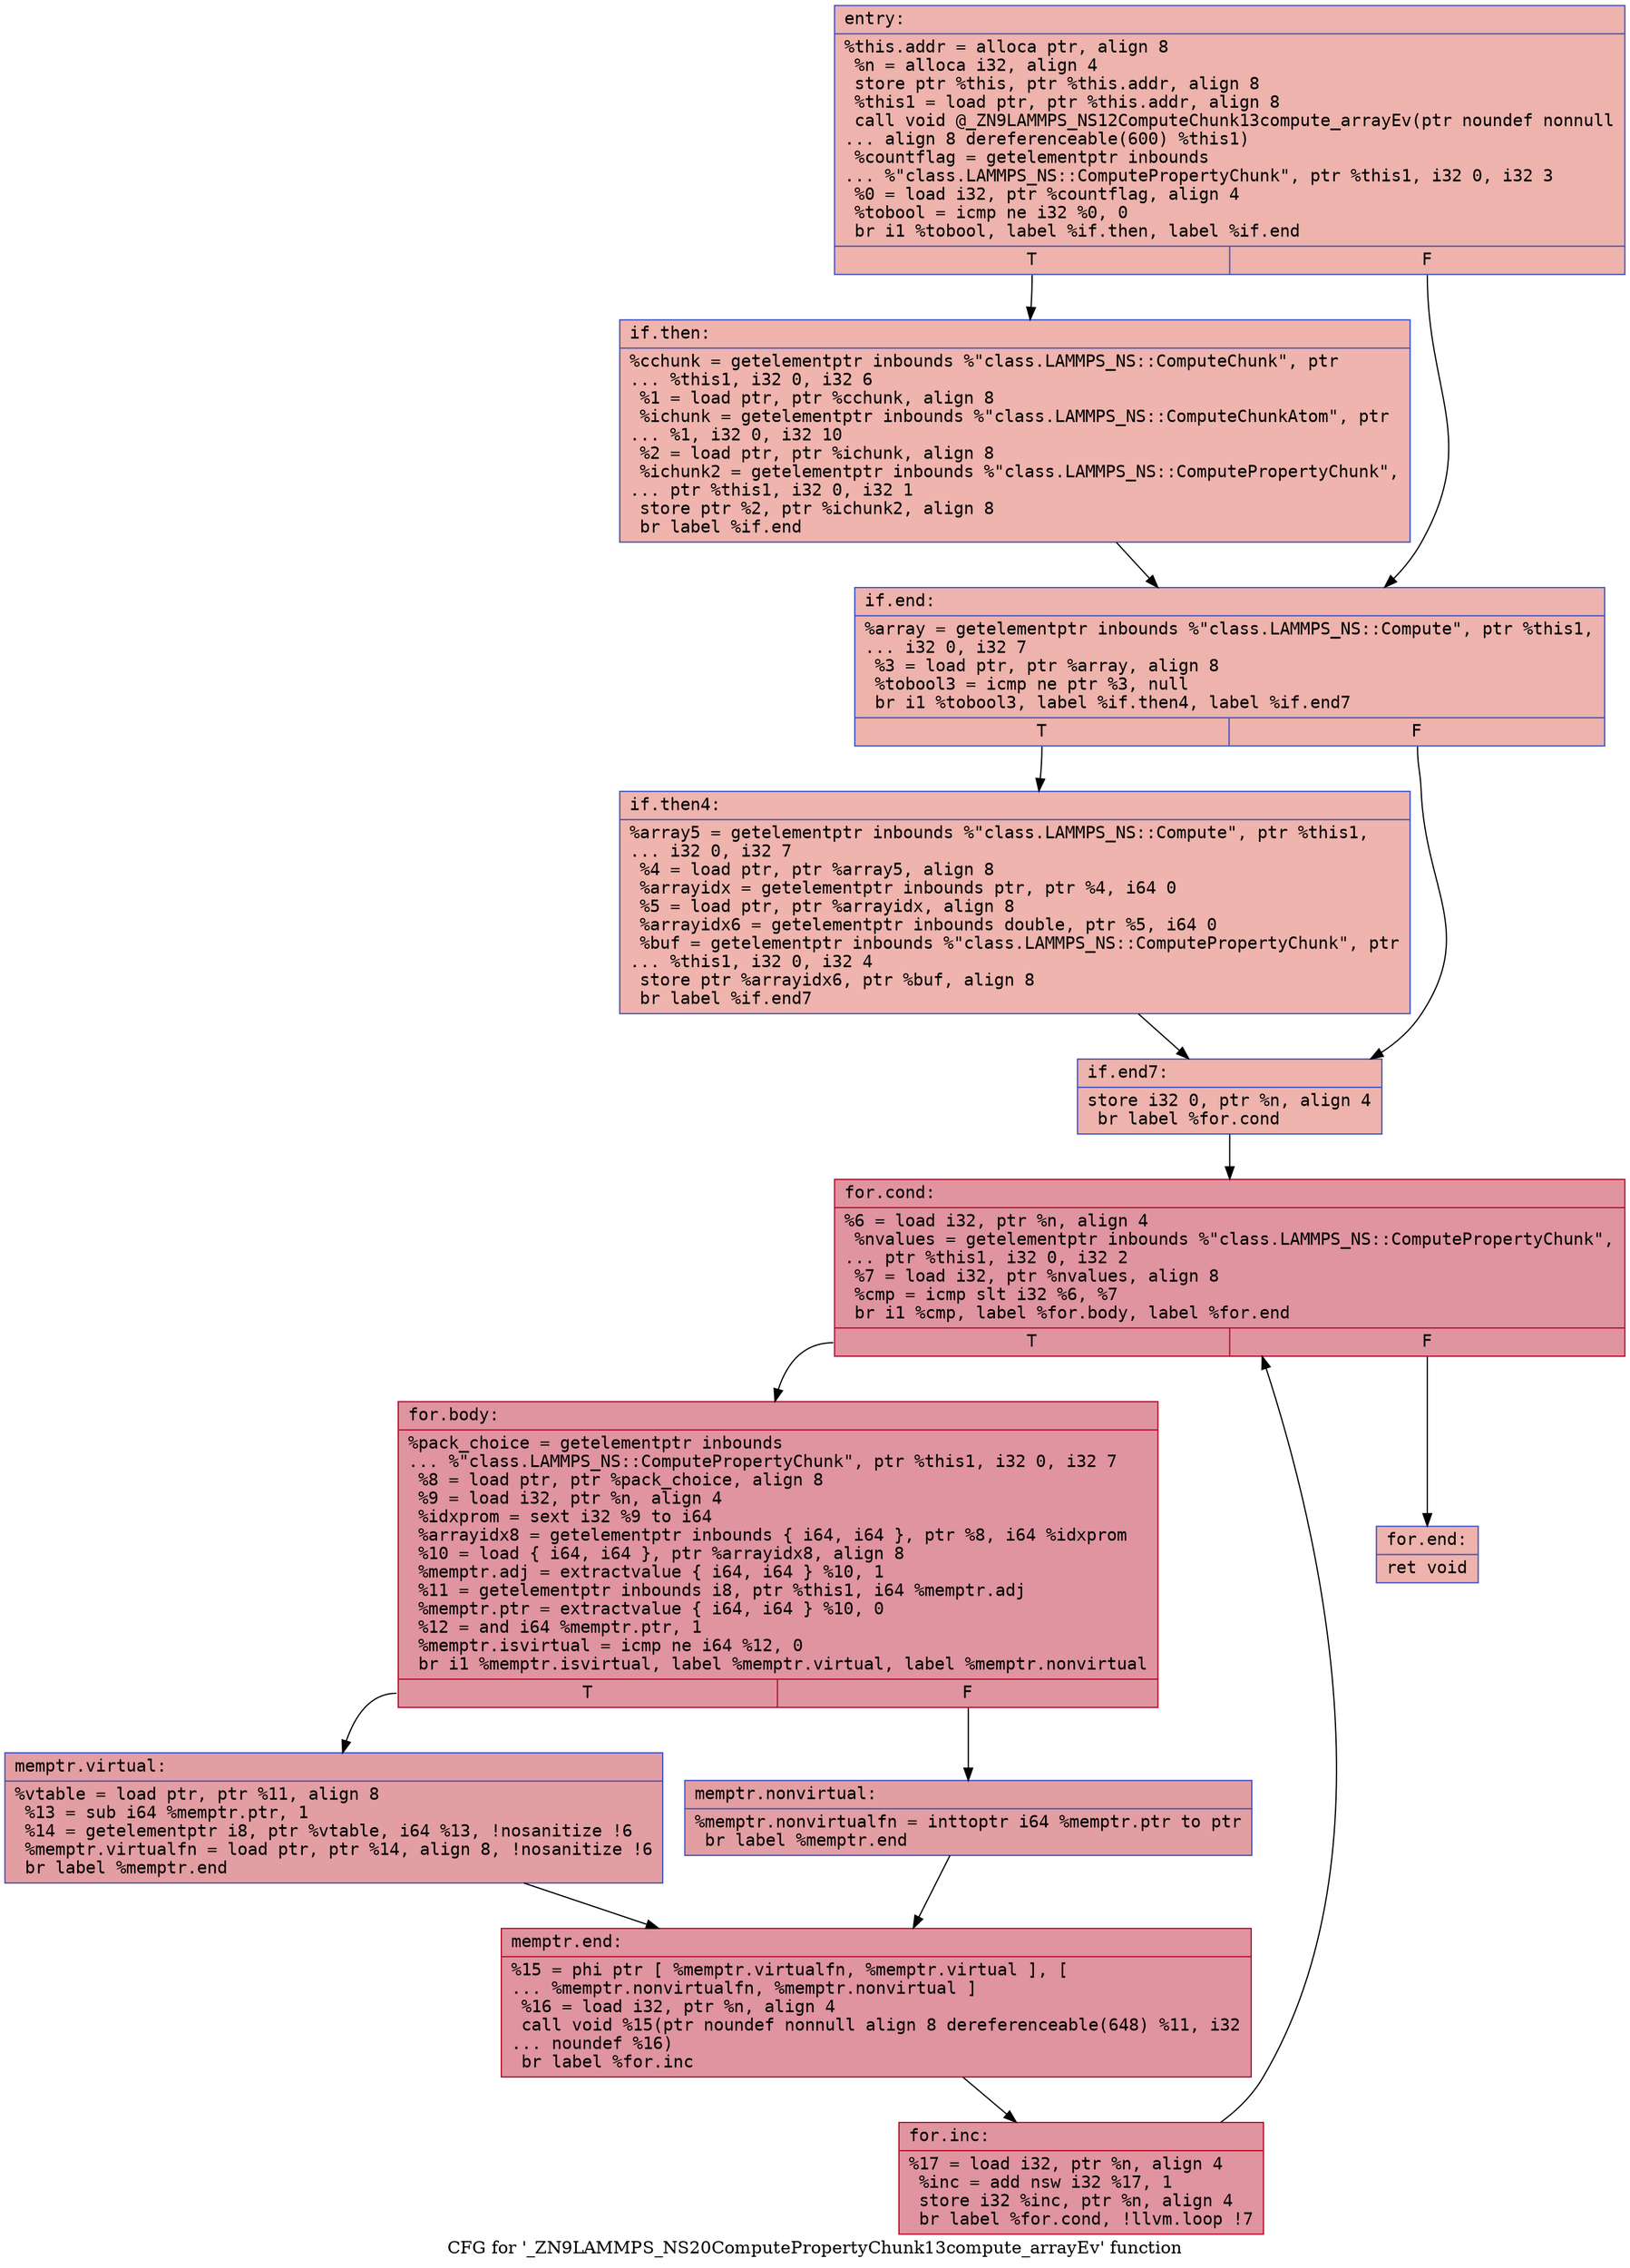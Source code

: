 digraph "CFG for '_ZN9LAMMPS_NS20ComputePropertyChunk13compute_arrayEv' function" {
	label="CFG for '_ZN9LAMMPS_NS20ComputePropertyChunk13compute_arrayEv' function";

	Node0x55b160510160 [shape=record,color="#3d50c3ff", style=filled, fillcolor="#d6524470" fontname="Courier",label="{entry:\l|  %this.addr = alloca ptr, align 8\l  %n = alloca i32, align 4\l  store ptr %this, ptr %this.addr, align 8\l  %this1 = load ptr, ptr %this.addr, align 8\l  call void @_ZN9LAMMPS_NS12ComputeChunk13compute_arrayEv(ptr noundef nonnull\l... align 8 dereferenceable(600) %this1)\l  %countflag = getelementptr inbounds\l... %\"class.LAMMPS_NS::ComputePropertyChunk\", ptr %this1, i32 0, i32 3\l  %0 = load i32, ptr %countflag, align 4\l  %tobool = icmp ne i32 %0, 0\l  br i1 %tobool, label %if.then, label %if.end\l|{<s0>T|<s1>F}}"];
	Node0x55b160510160:s0 -> Node0x55b1605106b0[tooltip="entry -> if.then\nProbability 62.50%" ];
	Node0x55b160510160:s1 -> Node0x55b160510720[tooltip="entry -> if.end\nProbability 37.50%" ];
	Node0x55b1605106b0 [shape=record,color="#3d50c3ff", style=filled, fillcolor="#d8564670" fontname="Courier",label="{if.then:\l|  %cchunk = getelementptr inbounds %\"class.LAMMPS_NS::ComputeChunk\", ptr\l... %this1, i32 0, i32 6\l  %1 = load ptr, ptr %cchunk, align 8\l  %ichunk = getelementptr inbounds %\"class.LAMMPS_NS::ComputeChunkAtom\", ptr\l... %1, i32 0, i32 10\l  %2 = load ptr, ptr %ichunk, align 8\l  %ichunk2 = getelementptr inbounds %\"class.LAMMPS_NS::ComputePropertyChunk\",\l... ptr %this1, i32 0, i32 1\l  store ptr %2, ptr %ichunk2, align 8\l  br label %if.end\l}"];
	Node0x55b1605106b0 -> Node0x55b160510720[tooltip="if.then -> if.end\nProbability 100.00%" ];
	Node0x55b160510720 [shape=record,color="#3d50c3ff", style=filled, fillcolor="#d6524470" fontname="Courier",label="{if.end:\l|  %array = getelementptr inbounds %\"class.LAMMPS_NS::Compute\", ptr %this1,\l... i32 0, i32 7\l  %3 = load ptr, ptr %array, align 8\l  %tobool3 = icmp ne ptr %3, null\l  br i1 %tobool3, label %if.then4, label %if.end7\l|{<s0>T|<s1>F}}"];
	Node0x55b160510720:s0 -> Node0x55b160511000[tooltip="if.end -> if.then4\nProbability 62.50%" ];
	Node0x55b160510720:s1 -> Node0x55b160511050[tooltip="if.end -> if.end7\nProbability 37.50%" ];
	Node0x55b160511000 [shape=record,color="#3d50c3ff", style=filled, fillcolor="#d8564670" fontname="Courier",label="{if.then4:\l|  %array5 = getelementptr inbounds %\"class.LAMMPS_NS::Compute\", ptr %this1,\l... i32 0, i32 7\l  %4 = load ptr, ptr %array5, align 8\l  %arrayidx = getelementptr inbounds ptr, ptr %4, i64 0\l  %5 = load ptr, ptr %arrayidx, align 8\l  %arrayidx6 = getelementptr inbounds double, ptr %5, i64 0\l  %buf = getelementptr inbounds %\"class.LAMMPS_NS::ComputePropertyChunk\", ptr\l... %this1, i32 0, i32 4\l  store ptr %arrayidx6, ptr %buf, align 8\l  br label %if.end7\l}"];
	Node0x55b160511000 -> Node0x55b160511050[tooltip="if.then4 -> if.end7\nProbability 100.00%" ];
	Node0x55b160511050 [shape=record,color="#3d50c3ff", style=filled, fillcolor="#d6524470" fontname="Courier",label="{if.end7:\l|  store i32 0, ptr %n, align 4\l  br label %for.cond\l}"];
	Node0x55b160511050 -> Node0x55b160511780[tooltip="if.end7 -> for.cond\nProbability 100.00%" ];
	Node0x55b160511780 [shape=record,color="#b70d28ff", style=filled, fillcolor="#b70d2870" fontname="Courier",label="{for.cond:\l|  %6 = load i32, ptr %n, align 4\l  %nvalues = getelementptr inbounds %\"class.LAMMPS_NS::ComputePropertyChunk\",\l... ptr %this1, i32 0, i32 2\l  %7 = load i32, ptr %nvalues, align 8\l  %cmp = icmp slt i32 %6, %7\l  br i1 %cmp, label %for.body, label %for.end\l|{<s0>T|<s1>F}}"];
	Node0x55b160511780:s0 -> Node0x55b160511b00[tooltip="for.cond -> for.body\nProbability 96.88%" ];
	Node0x55b160511780:s1 -> Node0x55b160511b80[tooltip="for.cond -> for.end\nProbability 3.12%" ];
	Node0x55b160511b00 [shape=record,color="#b70d28ff", style=filled, fillcolor="#b70d2870" fontname="Courier",label="{for.body:\l|  %pack_choice = getelementptr inbounds\l... %\"class.LAMMPS_NS::ComputePropertyChunk\", ptr %this1, i32 0, i32 7\l  %8 = load ptr, ptr %pack_choice, align 8\l  %9 = load i32, ptr %n, align 4\l  %idxprom = sext i32 %9 to i64\l  %arrayidx8 = getelementptr inbounds \{ i64, i64 \}, ptr %8, i64 %idxprom\l  %10 = load \{ i64, i64 \}, ptr %arrayidx8, align 8\l  %memptr.adj = extractvalue \{ i64, i64 \} %10, 1\l  %11 = getelementptr inbounds i8, ptr %this1, i64 %memptr.adj\l  %memptr.ptr = extractvalue \{ i64, i64 \} %10, 0\l  %12 = and i64 %memptr.ptr, 1\l  %memptr.isvirtual = icmp ne i64 %12, 0\l  br i1 %memptr.isvirtual, label %memptr.virtual, label %memptr.nonvirtual\l|{<s0>T|<s1>F}}"];
	Node0x55b160511b00:s0 -> Node0x55b1605125f0[tooltip="for.body -> memptr.virtual\nProbability 50.00%" ];
	Node0x55b160511b00:s1 -> Node0x55b160512640[tooltip="for.body -> memptr.nonvirtual\nProbability 50.00%" ];
	Node0x55b1605125f0 [shape=record,color="#3d50c3ff", style=filled, fillcolor="#be242e70" fontname="Courier",label="{memptr.virtual:\l|  %vtable = load ptr, ptr %11, align 8\l  %13 = sub i64 %memptr.ptr, 1\l  %14 = getelementptr i8, ptr %vtable, i64 %13, !nosanitize !6\l  %memptr.virtualfn = load ptr, ptr %14, align 8, !nosanitize !6\l  br label %memptr.end\l}"];
	Node0x55b1605125f0 -> Node0x55b160512a40[tooltip="memptr.virtual -> memptr.end\nProbability 100.00%" ];
	Node0x55b160512640 [shape=record,color="#3d50c3ff", style=filled, fillcolor="#be242e70" fontname="Courier",label="{memptr.nonvirtual:\l|  %memptr.nonvirtualfn = inttoptr i64 %memptr.ptr to ptr\l  br label %memptr.end\l}"];
	Node0x55b160512640 -> Node0x55b160512a40[tooltip="memptr.nonvirtual -> memptr.end\nProbability 100.00%" ];
	Node0x55b160512a40 [shape=record,color="#b70d28ff", style=filled, fillcolor="#b70d2870" fontname="Courier",label="{memptr.end:\l|  %15 = phi ptr [ %memptr.virtualfn, %memptr.virtual ], [\l... %memptr.nonvirtualfn, %memptr.nonvirtual ]\l  %16 = load i32, ptr %n, align 4\l  call void %15(ptr noundef nonnull align 8 dereferenceable(648) %11, i32\l... noundef %16)\l  br label %for.inc\l}"];
	Node0x55b160512a40 -> Node0x55b160512e20[tooltip="memptr.end -> for.inc\nProbability 100.00%" ];
	Node0x55b160512e20 [shape=record,color="#b70d28ff", style=filled, fillcolor="#b70d2870" fontname="Courier",label="{for.inc:\l|  %17 = load i32, ptr %n, align 4\l  %inc = add nsw i32 %17, 1\l  store i32 %inc, ptr %n, align 4\l  br label %for.cond, !llvm.loop !7\l}"];
	Node0x55b160512e20 -> Node0x55b160511780[tooltip="for.inc -> for.cond\nProbability 100.00%" ];
	Node0x55b160511b80 [shape=record,color="#3d50c3ff", style=filled, fillcolor="#d6524470" fontname="Courier",label="{for.end:\l|  ret void\l}"];
}
